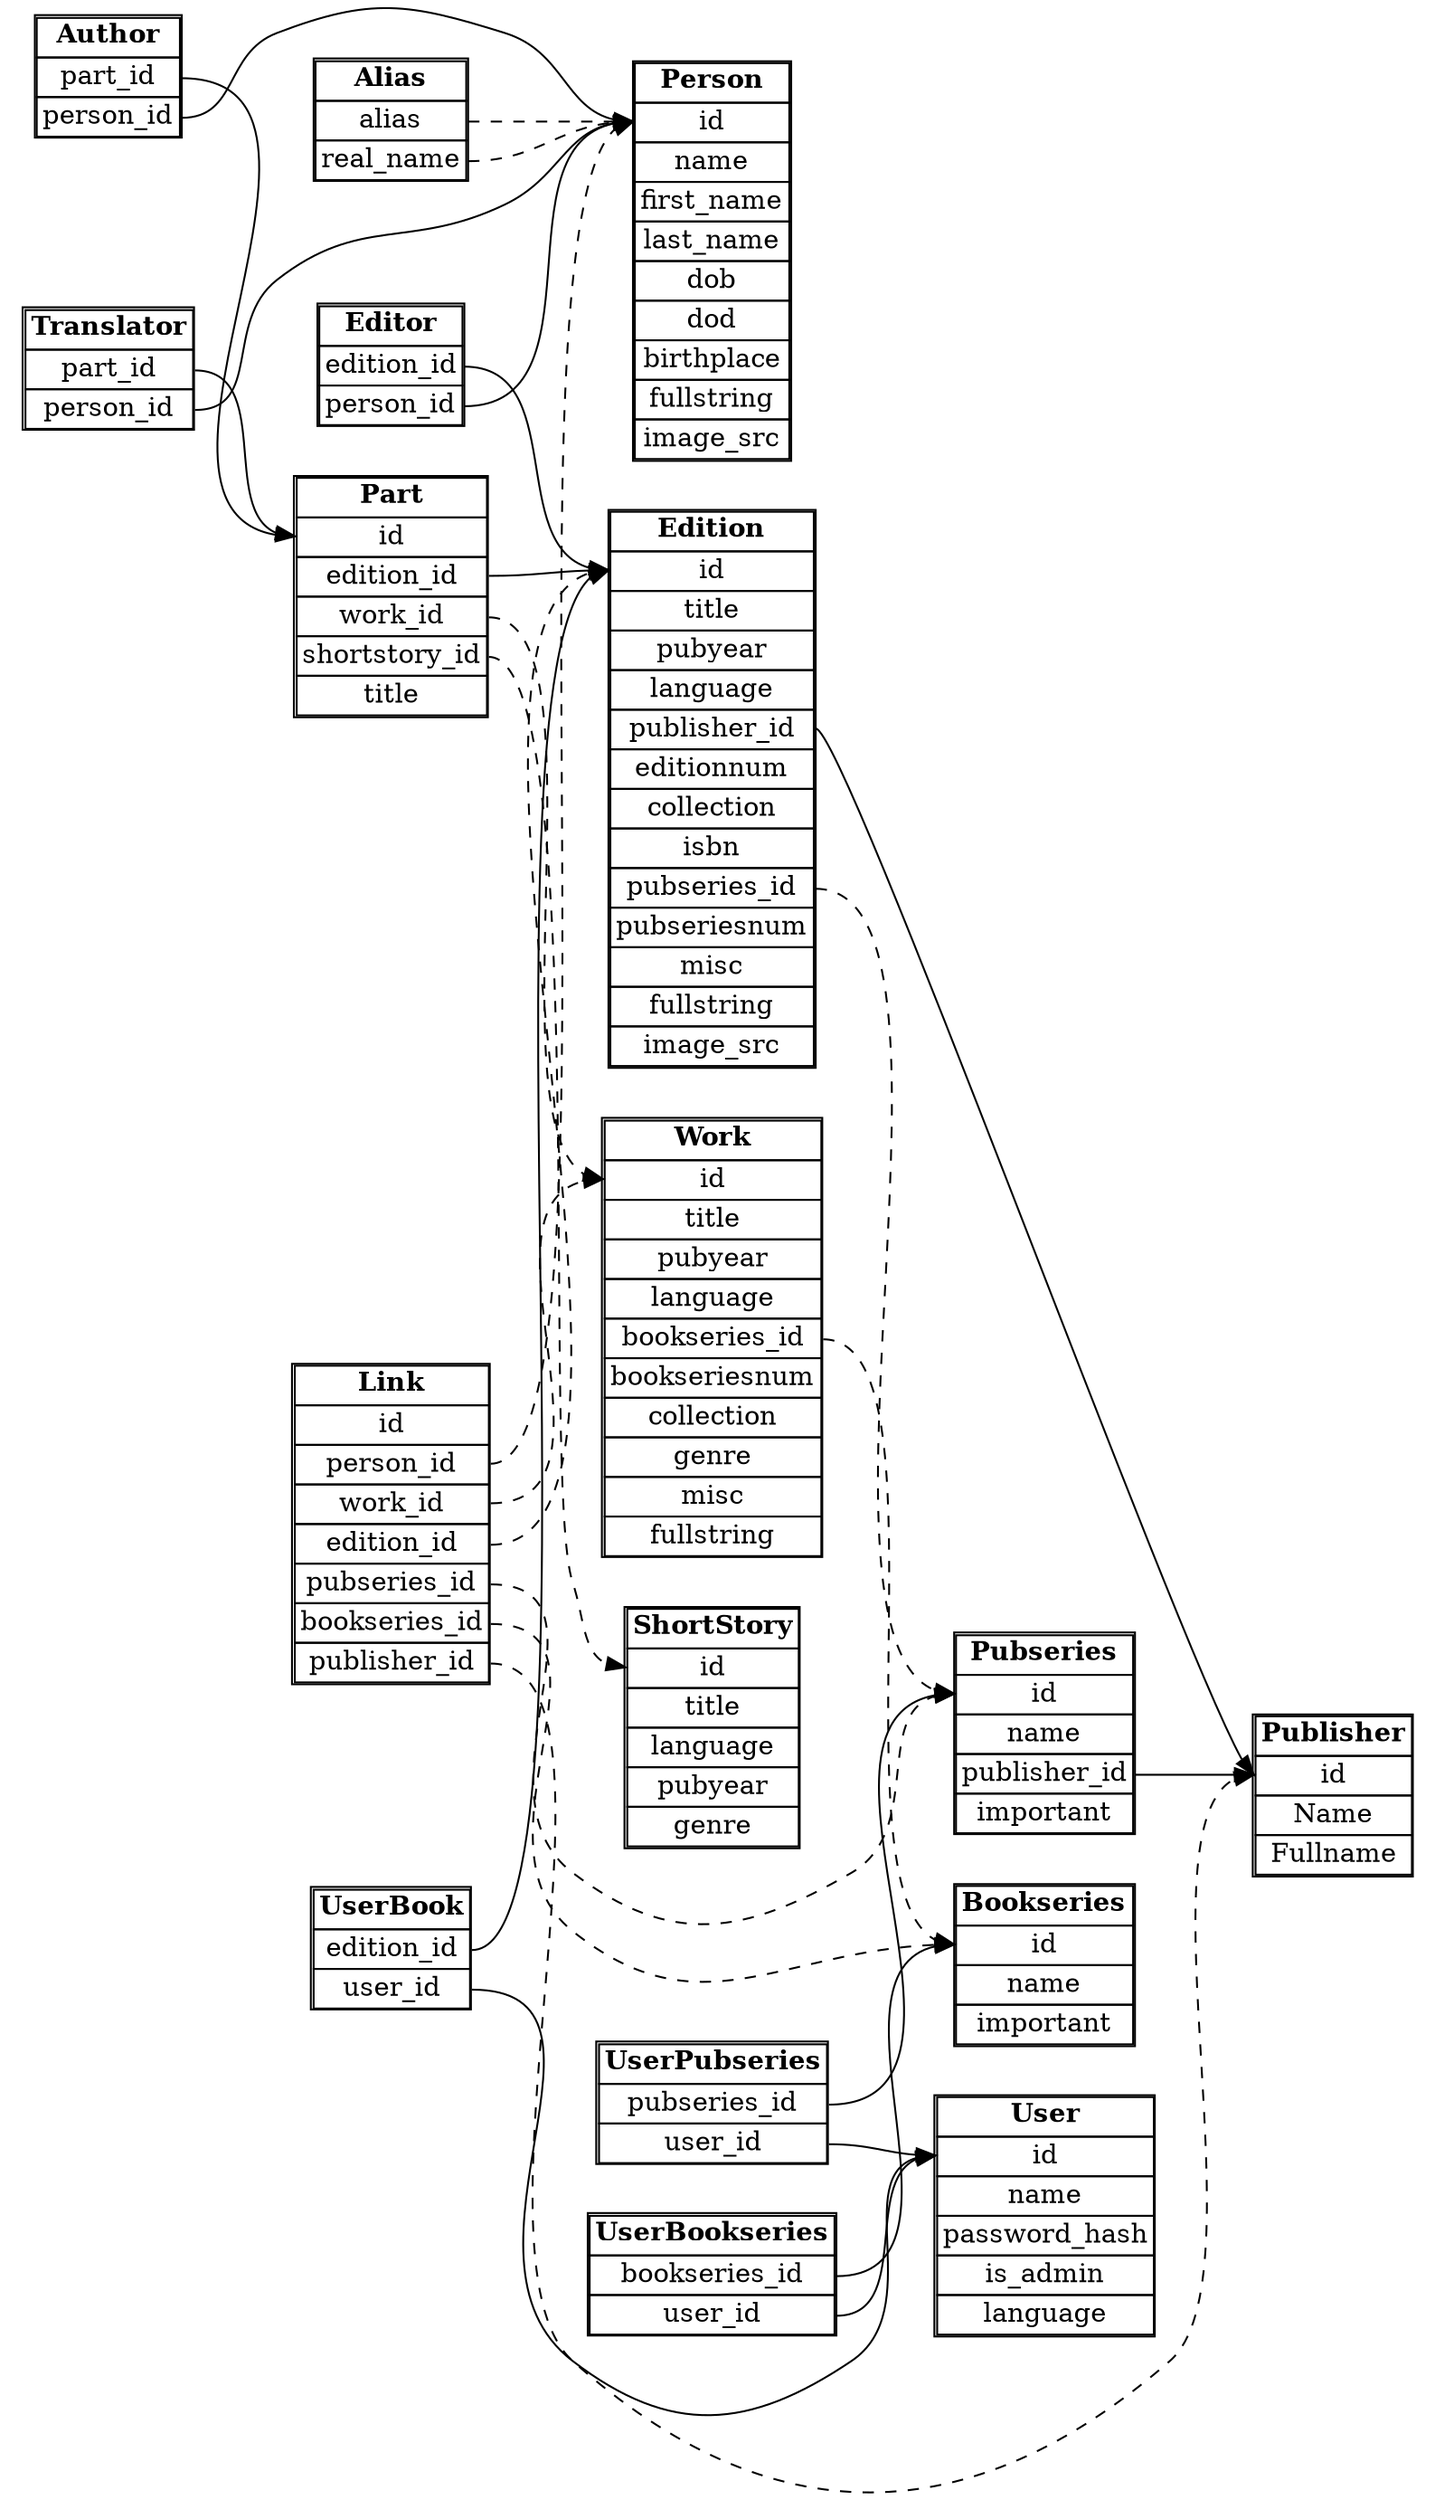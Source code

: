 digraph g {
	rankdir = LR;
	node [shape=plaintext];
	Publisher [
		label =<
		<TABLE BORDER="1" CELLBORDER="1" CELLSPACING="0">
		<TR><TD><B>Publisher</B></TD></TR>
		<TR><TD PORT="id">id</TD></TR>
		<TR><TD>Name</TD></TR>
		<TR><TD>Fullname</TD></TR>
		</TABLE>
		>];
	Author [
		label =<
		<TABLE BORDER="1" CELLBORDER="1" CELLSPACING="0">
		<TR><TD><B>Author</B></TD></TR>
		<TR><TD PORT="partid">part_id</TD></TR>
		<TR><TD PORT="personid">person_id</TD></TR>
		</TABLE>
		>];
	Translator [
		label =<
		<TABLE BORDER="1" CELLBORDER="1" CELLSPACING="0">
		<TR><TD><B>Translator</B></TD></TR>
		<TR><TD PORT="partid">part_id</TD></TR>
		<TR><TD PORT="personid">person_id</TD></TR>
		</TABLE>
		>];
	Editor [
		label =<
		<TABLE BORDER="1" CELLBORDER="1" CELLSPACING="0">
		<TR><TD><B>Editor</B></TD></TR>
		<TR><TD PORT="editionid">edition_id</TD></TR>
		<TR><TD PORT="personid">person_id</TD></TR>
		</TABLE>
		>];
	Pubseries [
		label =<
		<TABLE BORDER="1" CELLBORDER="1" CELLSPACING="0">
		<TR><TD><B>Pubseries</B></TD></TR>
		<TR><TD PORT="id">id</TD></TR>
		<TR><TD>name</TD></TR>
		<TR><TD port="publisherid">publisher_id</TD></TR>
		<TR><TD>important</TD></TR>
		</TABLE>
		>];
	Bookseries [
		label =<
		<TABLE BORDER="1" CELLBORDER="1" CELLSPACING="0">
		<TR><TD><B>Bookseries</B></TD></TR>
		<TR><TD PORT="id">id</TD></TR>
		<TR><TD>name</TD></TR>
		<TR><TD>important</TD></TR>
		</TABLE>
		>];
	Person [
		label =<
		<TABLE BORDER="1" CELLBORDER="1" CELLSPACING="0">
		<TR><TD><B>Person</B></TD></TR>
		<TR><TD PORT="id">id</TD></TR>
		<TR><TD>name</TD></TR>
		<TR><TD>first_name</TD></TR>
		<TR><TD>last_name</TD></TR>
		<TR><TD>dob</TD></TR>
		<TR><TD>dod</TD></TR>
		<TR><TD>birthplace</TD></TR>
		<TR><TD>fullstring</TD></TR>
                <TR><TD>image_src</TD></TR>
		</TABLE>
		>];
        Alias [
                label =<
		<TABLE BORDER="1" CELLBORDER="1" CELLSPACING="0">
		<TR><TD><B>Alias</B></TD></TR>
                <TR><TD PORT="alias">alias</TD></TR>
                <TR><TD PORT="realname">real_name</TD></TR>
		</TABLE>
		>];

	Work [
		label =<
		<TABLE BORDER="1" CELLBORDER="1" CELLSPACING="0">
		<TR><TD><B>Work</B></TD></TR>
		<TR><TD PORT="id">id</TD></TR>
		<TR><TD>title</TD></TR>
		<TR><TD>pubyear</TD></TR>
                <TR><TD>language</TD></TR>
		<TR><TD PORT="bookseriesid">bookseries_id</TD></TR>
		<TR><TD>bookseriesnum</TD></TR>
                <TR><TD>collection</TD></TR>
		<TR><TD>genre</TD></TR>
		<TR><TD>misc</TD></TR>
		<TR><TD>fullstring</TD></TR>
		</TABLE>
		>];
	Edition [
		label =<
		<TABLE BORDER="1" CELLBORDER="1" CELLSPACING="0">
		<TR><TD><B>Edition</B></TD></TR>
		<TR><TD PORT="id">id</TD></TR>
		<TR><TD>title</TD></TR>
		<TR><TD>pubyear</TD></TR>
		<TR><TD>language</TD></TR>
		<TR><TD PORT="publisherid">publisher_id</TD></TR>
		<TR><TD>editionnum</TD></TR>
                <TR><TD>collection</TD></TR>
		<TR><TD>isbn</TD></TR>
		<TR><TD PORT="pubseriesid">pubseries_id</TD></TR>
		<TR><TD>pubseriesnum</TD></TR>
		<TR><TD>misc</TD></TR>
		<TR><TD>fullstring</TD></TR>
                <TR><TD>image_src</TD></TR>
		</TABLE>
		>];
	User [
		label =<
		<TABLE BORDER="1" CELLBORDER="1" CELLSPACING="0">
		<TR><TD><B>User</B></TD></TR>
		<TR><TD PORT="id">id</TD></TR>
		<TR><TD>name</TD></TR>
		<TR><TD>password_hash</TD></TR>
		<TR><TD>is_admin</TD></TR>
                <TR><TD>language</TD></TR>
		</TABLE>
		>];
	UserBook [
		label =<
		<TABLE BORDER="1" CELLBORDER="1" CELLSPACING="0">
		<TR><TD><B>UserBook</B></TD></TR>
		<TR><TD PORT="editionid">edition_id</TD></TR>
		<TR><TD PORT="userid">user_id</TD></TR>
		</TABLE>
		>];

        UserPubseries [
                label =<
                <TABLE BORDER="1" CELLBORDER="1" CELLSPACING="0">
                <TR><TD><B>UserPubseries</B></TD></TR>
                <TR><TD PORT="pubseriesid">pubseries_id</TD></TR>
                <TR><TD PORT="userid">user_id</TD></TR>
                </TABLE>
                >];

        UserBookseries [
                label =<
                <TABLE BORDER="1" CELLBORDER="1" CELLSPACING="0">
                <TR><TD><B>UserBookseries</B></TD></TR>
                <TR><TD PORT="bookseriesid">bookseries_id</TD></TR>
                <TR><TD PORT="userid">user_id</TD></TR>
                </TABLE>
                >];
	Part [
		label =<
		<TABLE BORDER="1" CELLBORDER="1" CELLSPACING="0">
		<TR><TD><B>Part</B></TD></TR>
		<TR><TD PORT="id">id</TD></TR>
		<TR><TD PORT="editionid">edition_id</TD></TR>
		<TR><TD PORT="workid">work_id</TD></TR>
		<TR><TD PORT="ssid">shortstory_id</TD></TR>
		<TR><TD>title</TD></TR>
		</TABLE>
		>];
	
	ShortStory [
		label =<
		<TABLE BORDER="1" CELLBORDER="1" CELLSPACING="0">
		<TR><TD><B>ShortStory</B></TD></TR>
		<TR><TD PORT="id">id</TD></TR>
		<TR><TD>title</TD></TR>
                <TR><TD>language</TD></TR>
		<TR><TD>pubyear</TD></TR>
		<TR><TD>genre</TD></TR>
		</TABLE>
		>];
		
        Link [
                label =<
		<TABLE BORDER="1" CELLBORDER="1" CELLSPACING="0">
		<TR><TD><B>Link</B></TD></TR>
		<TR><TD PORT="id">id</TD></TR>
                <TR><TD PORT="personid">person_id</TD></TR>
                <TR><TD PORT="workid">work_id</TD></TR>
                <TR><TD PORT="editionid">edition_id</TD></TR>
                <TR><TD PORT="pubseriesid">pubseries_id</TD></TR>
                <TR><TD PORT="bookseriesid">bookseries_id</TD></TR>
                <TR><TD PORT="publisherid">publisher_id</TD></TR>
		</TABLE>
		>];

	Author:partid -> Part:id;
	Author:personid -> Person:id;
	Translator:personid -> Person:id;
	Translator:partid -> Part:id;
	Editor:personid -> Person:id;
	Editor:editionid -> Edition:id;
	Pubseries:publisherid -> Publisher:id;
	Work:bookseriesid -> Bookseries:id [style=dashed];
	Edition:publisherid -> Publisher:id;
	Edition:pubseriesid -> Pubseries:id [style=dashed];
	UserBook:userid -> User:id;
	UserBook:editionid -> Edition:id;
        UserPubseries:pubseriesid -> Pubseries:id;
        UserPubseries:userid -> User:id;
        UserBookseries:bookseriesid -> Bookseries:id;
        UserBookseries:userid -> User:id;
	Part:editionid -> Edition:id;
	Part:workid -> Work:id [style=dashed];
	Part:ssid -> ShortStory:id [style=dashed];
        Link:personid -> Person:id [style=dashed];
        Link:workid -> Work:id [style=dashed];
        Link:editionid -> Edition:id [style=dashed];
        Link:pubseriesid -> Pubseries:id [style=dashed];
        Link:bookseriesid -> Bookseries:id [style=dashed];
        Link:publisherid -> Publisher:id [style=dashed];
        Alias:alias -> Person:id [style=dashed];
        Alias:realname -> Person:id [style=dashed];
}
